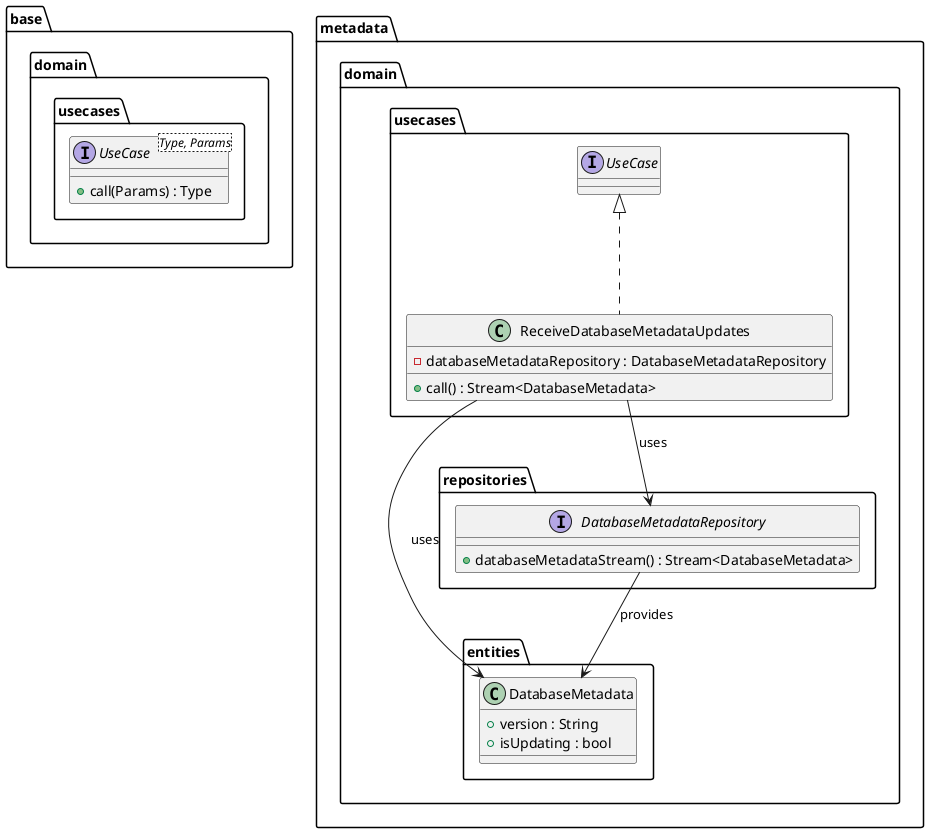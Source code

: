 @startuml metadata_domain_class_diagram

package base.domain.usecases {
    interface UseCase<Type, Params> {
        + call(Params) : Type
    }
}

package metadata.domain {
    package entities {
        class DatabaseMetadata {
            + version : String
            + isUpdating : bool
        }
    }

    package repositories {
        interface DatabaseMetadataRepository {
            + databaseMetadataStream() : Stream<DatabaseMetadata>
        }
    }

    package usecases {
        class ReceiveDatabaseMetadataUpdates implements UseCase{
            - databaseMetadataRepository : DatabaseMetadataRepository
            + call() : Stream<DatabaseMetadata>
        }
    }

}

ReceiveDatabaseMetadataUpdates --> DatabaseMetadataRepository : uses
DatabaseMetadataRepository --> DatabaseMetadata : provides
ReceiveDatabaseMetadataUpdates --> DatabaseMetadata : uses



@enduml
